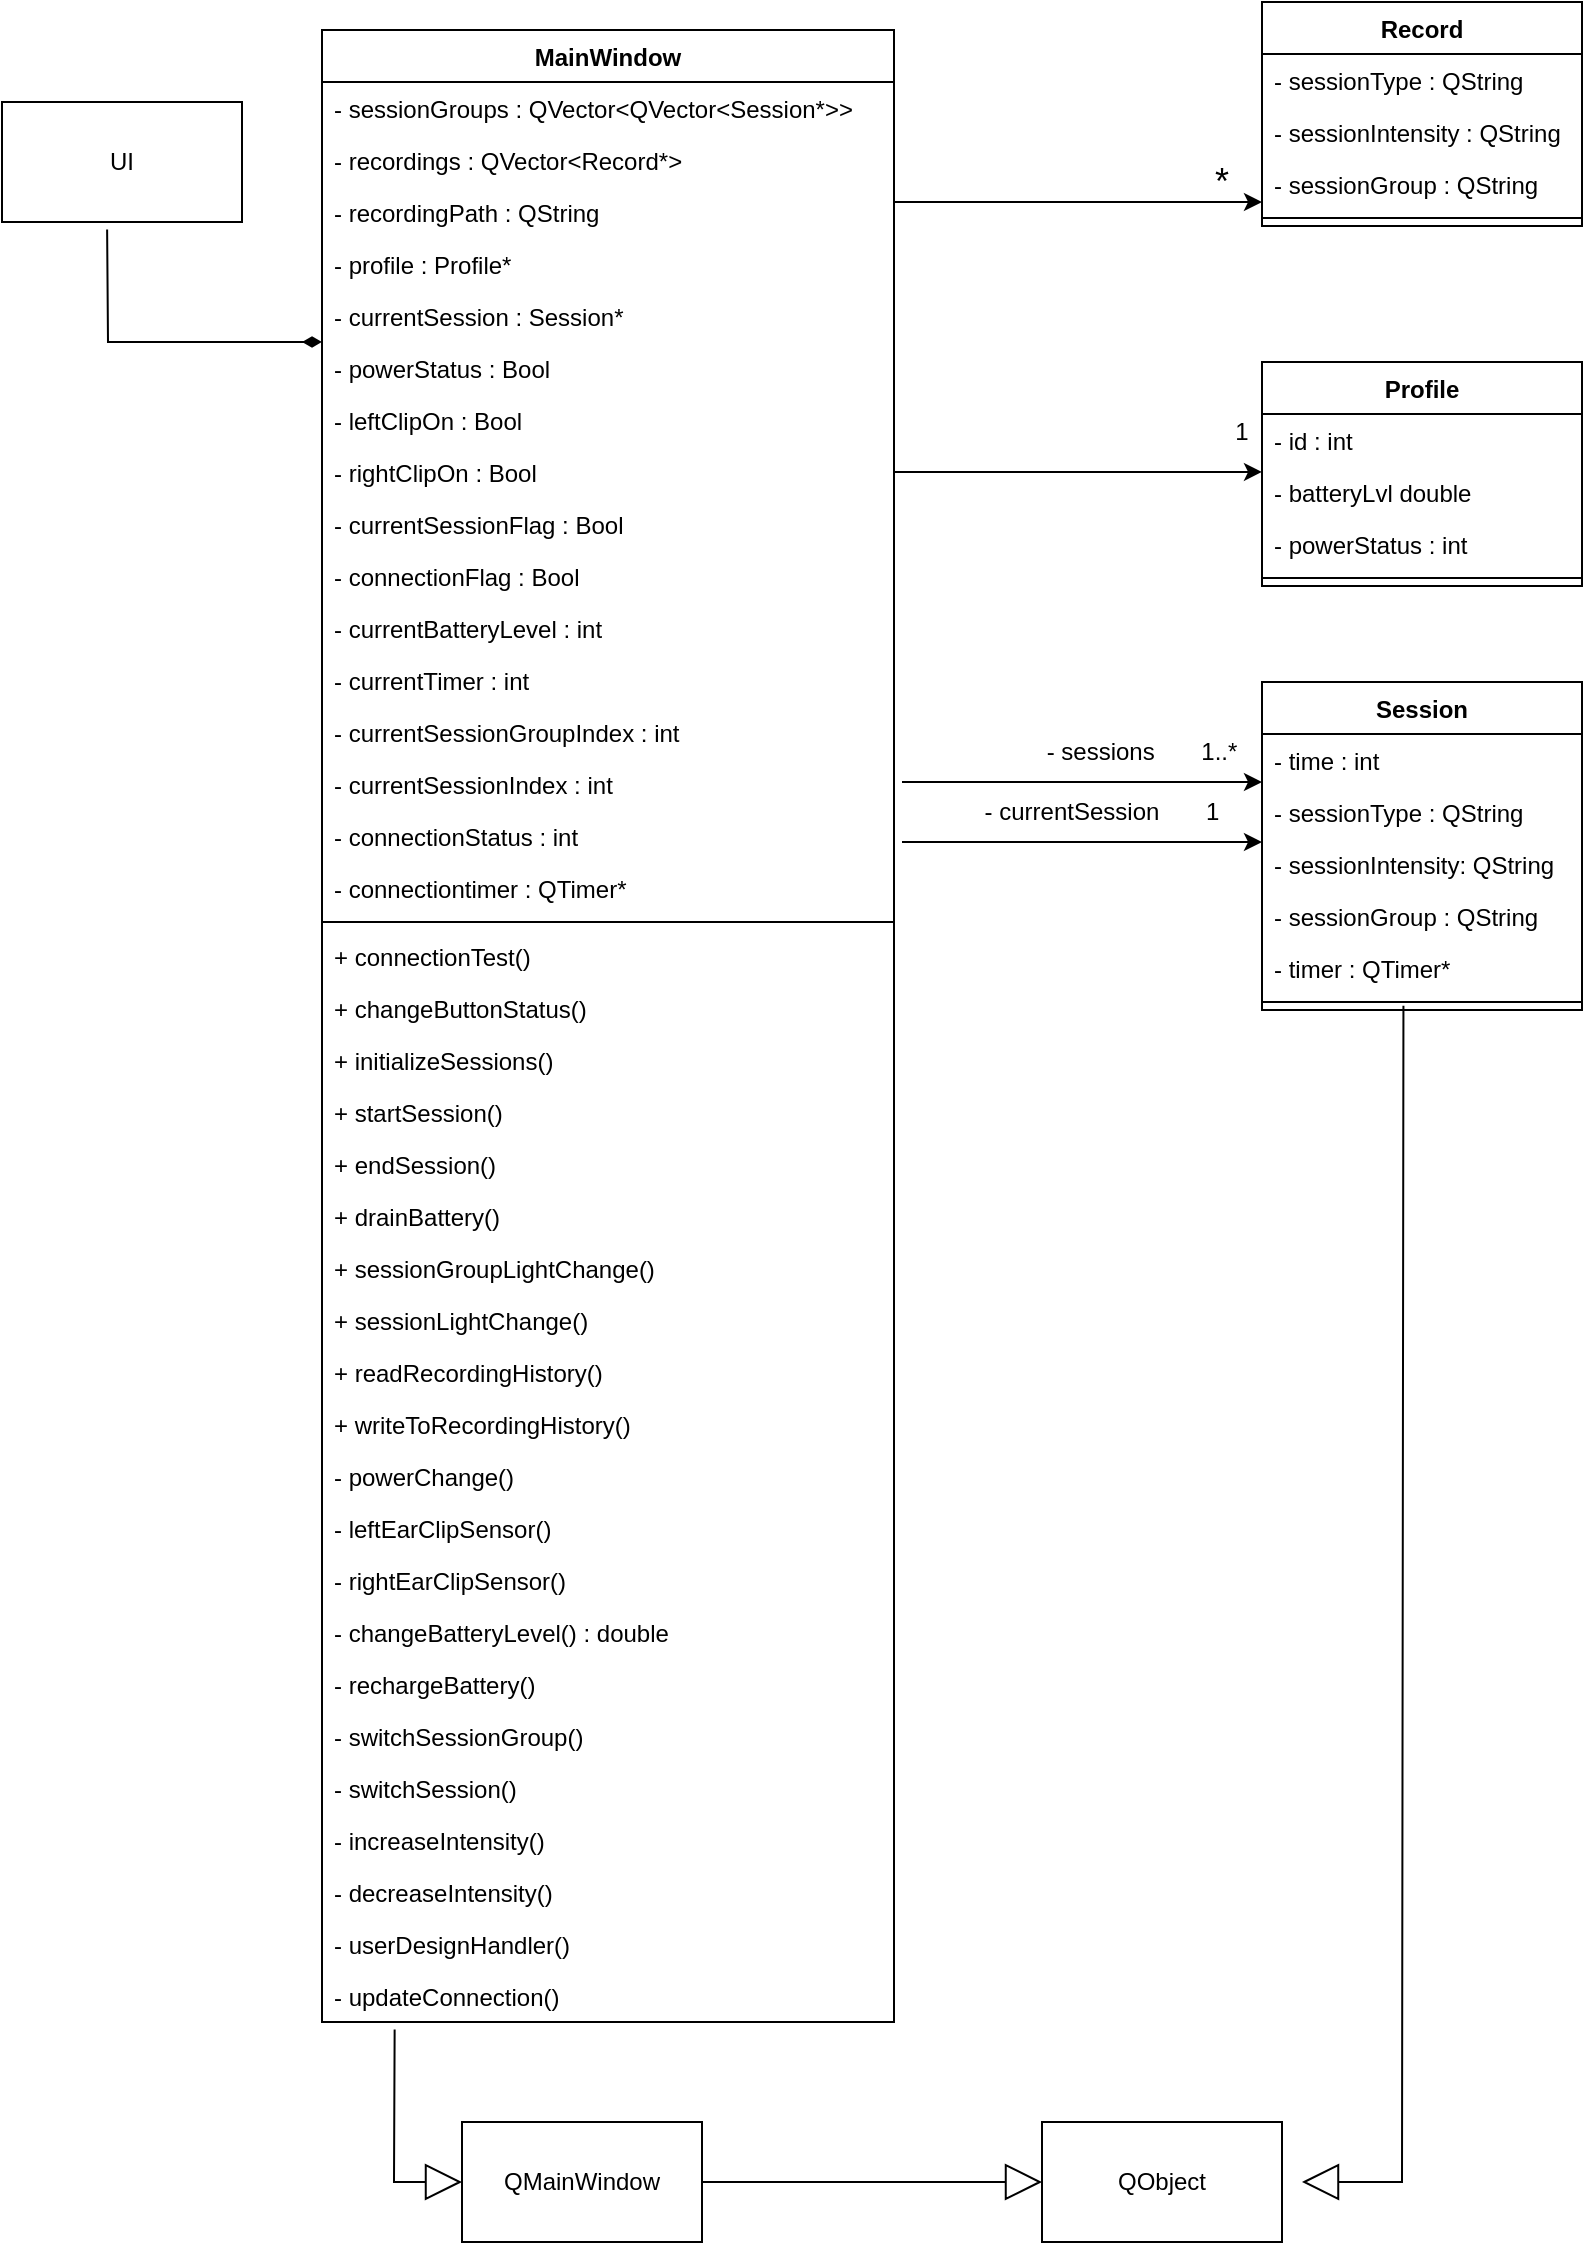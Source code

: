 <mxfile version="17.4.1" type="device"><diagram id="C5RBs43oDa-KdzZeNtuy" name="Page-1"><mxGraphModel dx="1248" dy="706" grid="1" gridSize="10" guides="1" tooltips="1" connect="1" arrows="1" fold="1" page="1" pageScale="1" pageWidth="827" pageHeight="1169" math="0" shadow="0"><root><mxCell id="WIyWlLk6GJQsqaUBKTNV-0"/><mxCell id="WIyWlLk6GJQsqaUBKTNV-1" parent="WIyWlLk6GJQsqaUBKTNV-0"/><mxCell id="Naioe_q47srG25UCUMaw-0" value="Profile" style="swimlane;fontStyle=1;align=center;verticalAlign=top;childLayout=stackLayout;horizontal=1;startSize=26;horizontalStack=0;resizeParent=1;resizeParentMax=0;resizeLast=0;collapsible=1;marginBottom=0;" parent="WIyWlLk6GJQsqaUBKTNV-1" vertex="1"><mxGeometry x="650" y="200" width="160" height="112" as="geometry"/></mxCell><mxCell id="Naioe_q47srG25UCUMaw-20" value="- id : int" style="text;strokeColor=none;fillColor=none;align=left;verticalAlign=top;spacingLeft=4;spacingRight=4;overflow=hidden;rotatable=0;points=[[0,0.5],[1,0.5]];portConstraint=eastwest;" parent="Naioe_q47srG25UCUMaw-0" vertex="1"><mxGeometry y="26" width="160" height="26" as="geometry"/></mxCell><mxCell id="Naioe_q47srG25UCUMaw-21" value="- batteryLvl double" style="text;strokeColor=none;fillColor=none;align=left;verticalAlign=top;spacingLeft=4;spacingRight=4;overflow=hidden;rotatable=0;points=[[0,0.5],[1,0.5]];portConstraint=eastwest;" parent="Naioe_q47srG25UCUMaw-0" vertex="1"><mxGeometry y="52" width="160" height="26" as="geometry"/></mxCell><mxCell id="Naioe_q47srG25UCUMaw-1" value="- powerStatus : int" style="text;strokeColor=none;fillColor=none;align=left;verticalAlign=top;spacingLeft=4;spacingRight=4;overflow=hidden;rotatable=0;points=[[0,0.5],[1,0.5]];portConstraint=eastwest;" parent="Naioe_q47srG25UCUMaw-0" vertex="1"><mxGeometry y="78" width="160" height="26" as="geometry"/></mxCell><mxCell id="Naioe_q47srG25UCUMaw-2" value="" style="line;strokeWidth=1;fillColor=none;align=left;verticalAlign=middle;spacingTop=-1;spacingLeft=3;spacingRight=3;rotatable=0;labelPosition=right;points=[];portConstraint=eastwest;" parent="Naioe_q47srG25UCUMaw-0" vertex="1"><mxGeometry y="104" width="160" height="8" as="geometry"/></mxCell><mxCell id="Naioe_q47srG25UCUMaw-4" value="Record" style="swimlane;fontStyle=1;align=center;verticalAlign=top;childLayout=stackLayout;horizontal=1;startSize=26;horizontalStack=0;resizeParent=1;resizeParentMax=0;resizeLast=0;collapsible=1;marginBottom=0;" parent="WIyWlLk6GJQsqaUBKTNV-1" vertex="1"><mxGeometry x="650" y="20" width="160" height="112" as="geometry"/></mxCell><mxCell id="Naioe_q47srG25UCUMaw-23" value="- sessionType : QString" style="text;strokeColor=none;fillColor=none;align=left;verticalAlign=top;spacingLeft=4;spacingRight=4;overflow=hidden;rotatable=0;points=[[0,0.5],[1,0.5]];portConstraint=eastwest;" parent="Naioe_q47srG25UCUMaw-4" vertex="1"><mxGeometry y="26" width="160" height="26" as="geometry"/></mxCell><mxCell id="Naioe_q47srG25UCUMaw-22" value="- sessionIntensity : QString" style="text;strokeColor=none;fillColor=none;align=left;verticalAlign=top;spacingLeft=4;spacingRight=4;overflow=hidden;rotatable=0;points=[[0,0.5],[1,0.5]];portConstraint=eastwest;" parent="Naioe_q47srG25UCUMaw-4" vertex="1"><mxGeometry y="52" width="160" height="26" as="geometry"/></mxCell><mxCell id="Naioe_q47srG25UCUMaw-5" value="- sessionGroup : QString" style="text;strokeColor=none;fillColor=none;align=left;verticalAlign=top;spacingLeft=4;spacingRight=4;overflow=hidden;rotatable=0;points=[[0,0.5],[1,0.5]];portConstraint=eastwest;" parent="Naioe_q47srG25UCUMaw-4" vertex="1"><mxGeometry y="78" width="160" height="26" as="geometry"/></mxCell><mxCell id="Naioe_q47srG25UCUMaw-6" value="" style="line;strokeWidth=1;fillColor=none;align=left;verticalAlign=middle;spacingTop=-1;spacingLeft=3;spacingRight=3;rotatable=0;labelPosition=right;points=[];portConstraint=eastwest;" parent="Naioe_q47srG25UCUMaw-4" vertex="1"><mxGeometry y="104" width="160" height="8" as="geometry"/></mxCell><mxCell id="Naioe_q47srG25UCUMaw-12" value="Session" style="swimlane;fontStyle=1;align=center;verticalAlign=top;childLayout=stackLayout;horizontal=1;startSize=26;horizontalStack=0;resizeParent=1;resizeParentMax=0;resizeLast=0;collapsible=1;marginBottom=0;" parent="WIyWlLk6GJQsqaUBKTNV-1" vertex="1"><mxGeometry x="650" y="360" width="160" height="164" as="geometry"/></mxCell><mxCell id="Naioe_q47srG25UCUMaw-13" value="- time : int" style="text;strokeColor=none;fillColor=none;align=left;verticalAlign=top;spacingLeft=4;spacingRight=4;overflow=hidden;rotatable=0;points=[[0,0.5],[1,0.5]];portConstraint=eastwest;" parent="Naioe_q47srG25UCUMaw-12" vertex="1"><mxGeometry y="26" width="160" height="26" as="geometry"/></mxCell><mxCell id="Naioe_q47srG25UCUMaw-16" value="- sessionType : QString" style="text;strokeColor=none;fillColor=none;align=left;verticalAlign=top;spacingLeft=4;spacingRight=4;overflow=hidden;rotatable=0;points=[[0,0.5],[1,0.5]];portConstraint=eastwest;" parent="Naioe_q47srG25UCUMaw-12" vertex="1"><mxGeometry y="52" width="160" height="26" as="geometry"/></mxCell><mxCell id="Naioe_q47srG25UCUMaw-18" value="- sessionIntensity: QString" style="text;strokeColor=none;fillColor=none;align=left;verticalAlign=top;spacingLeft=4;spacingRight=4;overflow=hidden;rotatable=0;points=[[0,0.5],[1,0.5]];portConstraint=eastwest;" parent="Naioe_q47srG25UCUMaw-12" vertex="1"><mxGeometry y="78" width="160" height="26" as="geometry"/></mxCell><mxCell id="Naioe_q47srG25UCUMaw-17" value="- sessionGroup : QString" style="text;strokeColor=none;fillColor=none;align=left;verticalAlign=top;spacingLeft=4;spacingRight=4;overflow=hidden;rotatable=0;points=[[0,0.5],[1,0.5]];portConstraint=eastwest;" parent="Naioe_q47srG25UCUMaw-12" vertex="1"><mxGeometry y="104" width="160" height="26" as="geometry"/></mxCell><mxCell id="Naioe_q47srG25UCUMaw-19" value="- timer : QTimer*" style="text;strokeColor=none;fillColor=none;align=left;verticalAlign=top;spacingLeft=4;spacingRight=4;overflow=hidden;rotatable=0;points=[[0,0.5],[1,0.5]];portConstraint=eastwest;" parent="Naioe_q47srG25UCUMaw-12" vertex="1"><mxGeometry y="130" width="160" height="26" as="geometry"/></mxCell><mxCell id="Naioe_q47srG25UCUMaw-14" value="" style="line;strokeWidth=1;fillColor=none;align=left;verticalAlign=middle;spacingTop=-1;spacingLeft=3;spacingRight=3;rotatable=0;labelPosition=right;points=[];portConstraint=eastwest;" parent="Naioe_q47srG25UCUMaw-12" vertex="1"><mxGeometry y="156" width="160" height="8" as="geometry"/></mxCell><mxCell id="Naioe_q47srG25UCUMaw-24" value="MainWindow" style="swimlane;fontStyle=1;align=center;verticalAlign=top;childLayout=stackLayout;horizontal=1;startSize=26;horizontalStack=0;resizeParent=1;resizeParentMax=0;resizeLast=0;collapsible=1;marginBottom=0;" parent="WIyWlLk6GJQsqaUBKTNV-1" vertex="1"><mxGeometry x="180" y="34" width="286" height="996" as="geometry"/></mxCell><mxCell id="Naioe_q47srG25UCUMaw-28" value="- sessionGroups : QVector&lt;QVector&lt;Session*&gt;&gt;" style="text;strokeColor=none;fillColor=none;align=left;verticalAlign=top;spacingLeft=4;spacingRight=4;overflow=hidden;rotatable=0;points=[[0,0.5],[1,0.5]];portConstraint=eastwest;" parent="Naioe_q47srG25UCUMaw-24" vertex="1"><mxGeometry y="26" width="286" height="26" as="geometry"/></mxCell><mxCell id="ZZ2dwi1CHk1Kim4pY67Q-14" value="- recordings : QVector&lt;Record*&gt;" style="text;strokeColor=none;fillColor=none;align=left;verticalAlign=top;spacingLeft=4;spacingRight=4;overflow=hidden;rotatable=0;points=[[0,0.5],[1,0.5]];portConstraint=eastwest;" vertex="1" parent="Naioe_q47srG25UCUMaw-24"><mxGeometry y="52" width="286" height="26" as="geometry"/></mxCell><mxCell id="ZZ2dwi1CHk1Kim4pY67Q-15" value="- recordingPath : QString" style="text;strokeColor=none;fillColor=none;align=left;verticalAlign=top;spacingLeft=4;spacingRight=4;overflow=hidden;rotatable=0;points=[[0,0.5],[1,0.5]];portConstraint=eastwest;" vertex="1" parent="Naioe_q47srG25UCUMaw-24"><mxGeometry y="78" width="286" height="26" as="geometry"/></mxCell><mxCell id="ZZ2dwi1CHk1Kim4pY67Q-18" value="- profile : Profile* " style="text;strokeColor=none;fillColor=none;align=left;verticalAlign=top;spacingLeft=4;spacingRight=4;overflow=hidden;rotatable=0;points=[[0,0.5],[1,0.5]];portConstraint=eastwest;" vertex="1" parent="Naioe_q47srG25UCUMaw-24"><mxGeometry y="104" width="286" height="26" as="geometry"/></mxCell><mxCell id="ZZ2dwi1CHk1Kim4pY67Q-27" value="- currentSession : Session*" style="text;strokeColor=none;fillColor=none;align=left;verticalAlign=top;spacingLeft=4;spacingRight=4;overflow=hidden;rotatable=0;points=[[0,0.5],[1,0.5]];portConstraint=eastwest;" vertex="1" parent="Naioe_q47srG25UCUMaw-24"><mxGeometry y="130" width="286" height="26" as="geometry"/></mxCell><mxCell id="ZZ2dwi1CHk1Kim4pY67Q-23" value="- powerStatus : Bool" style="text;strokeColor=none;fillColor=none;align=left;verticalAlign=top;spacingLeft=4;spacingRight=4;overflow=hidden;rotatable=0;points=[[0,0.5],[1,0.5]];portConstraint=eastwest;" vertex="1" parent="Naioe_q47srG25UCUMaw-24"><mxGeometry y="156" width="286" height="26" as="geometry"/></mxCell><mxCell id="ZZ2dwi1CHk1Kim4pY67Q-25" value="- leftClipOn : Bool" style="text;strokeColor=none;fillColor=none;align=left;verticalAlign=top;spacingLeft=4;spacingRight=4;overflow=hidden;rotatable=0;points=[[0,0.5],[1,0.5]];portConstraint=eastwest;" vertex="1" parent="Naioe_q47srG25UCUMaw-24"><mxGeometry y="182" width="286" height="26" as="geometry"/></mxCell><mxCell id="ZZ2dwi1CHk1Kim4pY67Q-26" value="- rightClipOn : Bool" style="text;strokeColor=none;fillColor=none;align=left;verticalAlign=top;spacingLeft=4;spacingRight=4;overflow=hidden;rotatable=0;points=[[0,0.5],[1,0.5]];portConstraint=eastwest;" vertex="1" parent="Naioe_q47srG25UCUMaw-24"><mxGeometry y="208" width="286" height="26" as="geometry"/></mxCell><mxCell id="ZZ2dwi1CHk1Kim4pY67Q-24" value="- currentSessionFlag : Bool" style="text;strokeColor=none;fillColor=none;align=left;verticalAlign=top;spacingLeft=4;spacingRight=4;overflow=hidden;rotatable=0;points=[[0,0.5],[1,0.5]];portConstraint=eastwest;" vertex="1" parent="Naioe_q47srG25UCUMaw-24"><mxGeometry y="234" width="286" height="26" as="geometry"/></mxCell><mxCell id="ZZ2dwi1CHk1Kim4pY67Q-22" value="- connectionFlag : Bool" style="text;strokeColor=none;fillColor=none;align=left;verticalAlign=top;spacingLeft=4;spacingRight=4;overflow=hidden;rotatable=0;points=[[0,0.5],[1,0.5]];portConstraint=eastwest;" vertex="1" parent="Naioe_q47srG25UCUMaw-24"><mxGeometry y="260" width="286" height="26" as="geometry"/></mxCell><mxCell id="ZZ2dwi1CHk1Kim4pY67Q-21" value="- currentBatteryLevel : int" style="text;strokeColor=none;fillColor=none;align=left;verticalAlign=top;spacingLeft=4;spacingRight=4;overflow=hidden;rotatable=0;points=[[0,0.5],[1,0.5]];portConstraint=eastwest;" vertex="1" parent="Naioe_q47srG25UCUMaw-24"><mxGeometry y="286" width="286" height="26" as="geometry"/></mxCell><mxCell id="ZZ2dwi1CHk1Kim4pY67Q-19" value="- currentTimer : int" style="text;strokeColor=none;fillColor=none;align=left;verticalAlign=top;spacingLeft=4;spacingRight=4;overflow=hidden;rotatable=0;points=[[0,0.5],[1,0.5]];portConstraint=eastwest;" vertex="1" parent="Naioe_q47srG25UCUMaw-24"><mxGeometry y="312" width="286" height="26" as="geometry"/></mxCell><mxCell id="ZZ2dwi1CHk1Kim4pY67Q-17" value="- currentSessionGroupIndex : int" style="text;strokeColor=none;fillColor=none;align=left;verticalAlign=top;spacingLeft=4;spacingRight=4;overflow=hidden;rotatable=0;points=[[0,0.5],[1,0.5]];portConstraint=eastwest;" vertex="1" parent="Naioe_q47srG25UCUMaw-24"><mxGeometry y="338" width="286" height="26" as="geometry"/></mxCell><mxCell id="ZZ2dwi1CHk1Kim4pY67Q-16" value="- currentSessionIndex : int" style="text;strokeColor=none;fillColor=none;align=left;verticalAlign=top;spacingLeft=4;spacingRight=4;overflow=hidden;rotatable=0;points=[[0,0.5],[1,0.5]];portConstraint=eastwest;" vertex="1" parent="Naioe_q47srG25UCUMaw-24"><mxGeometry y="364" width="286" height="26" as="geometry"/></mxCell><mxCell id="ZZ2dwi1CHk1Kim4pY67Q-20" value="- connectionStatus : int" style="text;strokeColor=none;fillColor=none;align=left;verticalAlign=top;spacingLeft=4;spacingRight=4;overflow=hidden;rotatable=0;points=[[0,0.5],[1,0.5]];portConstraint=eastwest;" vertex="1" parent="Naioe_q47srG25UCUMaw-24"><mxGeometry y="390" width="286" height="26" as="geometry"/></mxCell><mxCell id="ZZ2dwi1CHk1Kim4pY67Q-28" value="- connectiontimer : QTimer*" style="text;strokeColor=none;fillColor=none;align=left;verticalAlign=top;spacingLeft=4;spacingRight=4;overflow=hidden;rotatable=0;points=[[0,0.5],[1,0.5]];portConstraint=eastwest;" vertex="1" parent="Naioe_q47srG25UCUMaw-24"><mxGeometry y="416" width="286" height="26" as="geometry"/></mxCell><mxCell id="Naioe_q47srG25UCUMaw-26" value="" style="line;strokeWidth=1;fillColor=none;align=left;verticalAlign=middle;spacingTop=-1;spacingLeft=3;spacingRight=3;rotatable=0;labelPosition=right;points=[];portConstraint=eastwest;" parent="Naioe_q47srG25UCUMaw-24" vertex="1"><mxGeometry y="442" width="286" height="8" as="geometry"/></mxCell><mxCell id="Naioe_q47srG25UCUMaw-30" value="+ connectionTest()" style="text;strokeColor=none;fillColor=none;align=left;verticalAlign=top;spacingLeft=4;spacingRight=4;overflow=hidden;rotatable=0;points=[[0,0.5],[1,0.5]];portConstraint=eastwest;" parent="Naioe_q47srG25UCUMaw-24" vertex="1"><mxGeometry y="450" width="286" height="26" as="geometry"/></mxCell><mxCell id="Naioe_q47srG25UCUMaw-29" value="+ changeButtonStatus()" style="text;strokeColor=none;fillColor=none;align=left;verticalAlign=top;spacingLeft=4;spacingRight=4;overflow=hidden;rotatable=0;points=[[0,0.5],[1,0.5]];portConstraint=eastwest;" parent="Naioe_q47srG25UCUMaw-24" vertex="1"><mxGeometry y="476" width="286" height="26" as="geometry"/></mxCell><mxCell id="Naioe_q47srG25UCUMaw-32" value="+ initializeSessions()" style="text;strokeColor=none;fillColor=none;align=left;verticalAlign=top;spacingLeft=4;spacingRight=4;overflow=hidden;rotatable=0;points=[[0,0.5],[1,0.5]];portConstraint=eastwest;" parent="Naioe_q47srG25UCUMaw-24" vertex="1"><mxGeometry y="502" width="286" height="26" as="geometry"/></mxCell><mxCell id="Naioe_q47srG25UCUMaw-31" value="+ startSession()" style="text;strokeColor=none;fillColor=none;align=left;verticalAlign=top;spacingLeft=4;spacingRight=4;overflow=hidden;rotatable=0;points=[[0,0.5],[1,0.5]];portConstraint=eastwest;" parent="Naioe_q47srG25UCUMaw-24" vertex="1"><mxGeometry y="528" width="286" height="26" as="geometry"/></mxCell><mxCell id="Naioe_q47srG25UCUMaw-33" value="+ endSession()" style="text;strokeColor=none;fillColor=none;align=left;verticalAlign=top;spacingLeft=4;spacingRight=4;overflow=hidden;rotatable=0;points=[[0,0.5],[1,0.5]];portConstraint=eastwest;" parent="Naioe_q47srG25UCUMaw-24" vertex="1"><mxGeometry y="554" width="286" height="26" as="geometry"/></mxCell><mxCell id="Naioe_q47srG25UCUMaw-35" value="+ drainBattery()" style="text;strokeColor=none;fillColor=none;align=left;verticalAlign=top;spacingLeft=4;spacingRight=4;overflow=hidden;rotatable=0;points=[[0,0.5],[1,0.5]];portConstraint=eastwest;" parent="Naioe_q47srG25UCUMaw-24" vertex="1"><mxGeometry y="580" width="286" height="26" as="geometry"/></mxCell><mxCell id="Naioe_q47srG25UCUMaw-34" value="+ sessionGroupLightChange()" style="text;strokeColor=none;fillColor=none;align=left;verticalAlign=top;spacingLeft=4;spacingRight=4;overflow=hidden;rotatable=0;points=[[0,0.5],[1,0.5]];portConstraint=eastwest;" parent="Naioe_q47srG25UCUMaw-24" vertex="1"><mxGeometry y="606" width="286" height="26" as="geometry"/></mxCell><mxCell id="Naioe_q47srG25UCUMaw-44" value="+ sessionLightChange()" style="text;strokeColor=none;fillColor=none;align=left;verticalAlign=top;spacingLeft=4;spacingRight=4;overflow=hidden;rotatable=0;points=[[0,0.5],[1,0.5]];portConstraint=eastwest;" parent="Naioe_q47srG25UCUMaw-24" vertex="1"><mxGeometry y="632" width="286" height="26" as="geometry"/></mxCell><mxCell id="ZZ2dwi1CHk1Kim4pY67Q-1" value="+ readRecordingHistory()" style="text;strokeColor=none;fillColor=none;align=left;verticalAlign=top;spacingLeft=4;spacingRight=4;overflow=hidden;rotatable=0;points=[[0,0.5],[1,0.5]];portConstraint=eastwest;" vertex="1" parent="Naioe_q47srG25UCUMaw-24"><mxGeometry y="658" width="286" height="26" as="geometry"/></mxCell><mxCell id="ZZ2dwi1CHk1Kim4pY67Q-2" value="+ writeToRecordingHistory()" style="text;strokeColor=none;fillColor=none;align=left;verticalAlign=top;spacingLeft=4;spacingRight=4;overflow=hidden;rotatable=0;points=[[0,0.5],[1,0.5]];portConstraint=eastwest;" vertex="1" parent="Naioe_q47srG25UCUMaw-24"><mxGeometry y="684" width="286" height="26" as="geometry"/></mxCell><mxCell id="Naioe_q47srG25UCUMaw-27" value="- powerChange()" style="text;strokeColor=none;fillColor=none;align=left;verticalAlign=top;spacingLeft=4;spacingRight=4;overflow=hidden;rotatable=0;points=[[0,0.5],[1,0.5]];portConstraint=eastwest;" parent="Naioe_q47srG25UCUMaw-24" vertex="1"><mxGeometry y="710" width="286" height="26" as="geometry"/></mxCell><mxCell id="ZZ2dwi1CHk1Kim4pY67Q-3" value="- leftEarClipSensor()" style="text;strokeColor=none;fillColor=none;align=left;verticalAlign=top;spacingLeft=4;spacingRight=4;overflow=hidden;rotatable=0;points=[[0,0.5],[1,0.5]];portConstraint=eastwest;" vertex="1" parent="Naioe_q47srG25UCUMaw-24"><mxGeometry y="736" width="286" height="26" as="geometry"/></mxCell><mxCell id="ZZ2dwi1CHk1Kim4pY67Q-4" value="- rightEarClipSensor()" style="text;strokeColor=none;fillColor=none;align=left;verticalAlign=top;spacingLeft=4;spacingRight=4;overflow=hidden;rotatable=0;points=[[0,0.5],[1,0.5]];portConstraint=eastwest;" vertex="1" parent="Naioe_q47srG25UCUMaw-24"><mxGeometry y="762" width="286" height="26" as="geometry"/></mxCell><mxCell id="ZZ2dwi1CHk1Kim4pY67Q-5" value="- changeBatteryLevel() : double" style="text;strokeColor=none;fillColor=none;align=left;verticalAlign=top;spacingLeft=4;spacingRight=4;overflow=hidden;rotatable=0;points=[[0,0.5],[1,0.5]];portConstraint=eastwest;" vertex="1" parent="Naioe_q47srG25UCUMaw-24"><mxGeometry y="788" width="286" height="26" as="geometry"/></mxCell><mxCell id="ZZ2dwi1CHk1Kim4pY67Q-6" value="- rechargeBattery()" style="text;strokeColor=none;fillColor=none;align=left;verticalAlign=top;spacingLeft=4;spacingRight=4;overflow=hidden;rotatable=0;points=[[0,0.5],[1,0.5]];portConstraint=eastwest;" vertex="1" parent="Naioe_q47srG25UCUMaw-24"><mxGeometry y="814" width="286" height="26" as="geometry"/></mxCell><mxCell id="ZZ2dwi1CHk1Kim4pY67Q-7" value="- switchSessionGroup()" style="text;strokeColor=none;fillColor=none;align=left;verticalAlign=top;spacingLeft=4;spacingRight=4;overflow=hidden;rotatable=0;points=[[0,0.5],[1,0.5]];portConstraint=eastwest;" vertex="1" parent="Naioe_q47srG25UCUMaw-24"><mxGeometry y="840" width="286" height="26" as="geometry"/></mxCell><mxCell id="ZZ2dwi1CHk1Kim4pY67Q-13" value="- switchSession()" style="text;strokeColor=none;fillColor=none;align=left;verticalAlign=top;spacingLeft=4;spacingRight=4;overflow=hidden;rotatable=0;points=[[0,0.5],[1,0.5]];portConstraint=eastwest;" vertex="1" parent="Naioe_q47srG25UCUMaw-24"><mxGeometry y="866" width="286" height="26" as="geometry"/></mxCell><mxCell id="ZZ2dwi1CHk1Kim4pY67Q-11" value="- increaseIntensity()" style="text;strokeColor=none;fillColor=none;align=left;verticalAlign=top;spacingLeft=4;spacingRight=4;overflow=hidden;rotatable=0;points=[[0,0.5],[1,0.5]];portConstraint=eastwest;" vertex="1" parent="Naioe_q47srG25UCUMaw-24"><mxGeometry y="892" width="286" height="26" as="geometry"/></mxCell><mxCell id="ZZ2dwi1CHk1Kim4pY67Q-10" value="- decreaseIntensity()" style="text;strokeColor=none;fillColor=none;align=left;verticalAlign=top;spacingLeft=4;spacingRight=4;overflow=hidden;rotatable=0;points=[[0,0.5],[1,0.5]];portConstraint=eastwest;" vertex="1" parent="Naioe_q47srG25UCUMaw-24"><mxGeometry y="918" width="286" height="26" as="geometry"/></mxCell><mxCell id="ZZ2dwi1CHk1Kim4pY67Q-9" value="- userDesignHandler()" style="text;strokeColor=none;fillColor=none;align=left;verticalAlign=top;spacingLeft=4;spacingRight=4;overflow=hidden;rotatable=0;points=[[0,0.5],[1,0.5]];portConstraint=eastwest;" vertex="1" parent="Naioe_q47srG25UCUMaw-24"><mxGeometry y="944" width="286" height="26" as="geometry"/></mxCell><mxCell id="ZZ2dwi1CHk1Kim4pY67Q-12" value="- updateConnection()" style="text;strokeColor=none;fillColor=none;align=left;verticalAlign=top;spacingLeft=4;spacingRight=4;overflow=hidden;rotatable=0;points=[[0,0.5],[1,0.5]];portConstraint=eastwest;" vertex="1" parent="Naioe_q47srG25UCUMaw-24"><mxGeometry y="970" width="286" height="26" as="geometry"/></mxCell><mxCell id="Naioe_q47srG25UCUMaw-36" value="" style="endArrow=classic;html=1;rounded=0;entryX=0;entryY=0.077;entryDx=0;entryDy=0;entryPerimeter=0;" parent="WIyWlLk6GJQsqaUBKTNV-1" target="Naioe_q47srG25UCUMaw-18" edge="1"><mxGeometry width="50" height="50" relative="1" as="geometry"><mxPoint x="470" y="440" as="sourcePoint"/><mxPoint x="540" y="420" as="targetPoint"/></mxGeometry></mxCell><mxCell id="Naioe_q47srG25UCUMaw-38" value="1" style="text;html=1;strokeColor=none;fillColor=none;align=center;verticalAlign=middle;whiteSpace=wrap;rounded=0;" parent="WIyWlLk6GJQsqaUBKTNV-1" vertex="1"><mxGeometry x="560" y="220" width="160" height="30" as="geometry"/></mxCell><mxCell id="Naioe_q47srG25UCUMaw-39" value="" style="endArrow=classic;html=1;rounded=0;exitX=1;exitY=0.5;exitDx=0;exitDy=0;entryX=0;entryY=0.115;entryDx=0;entryDy=0;entryPerimeter=0;" parent="WIyWlLk6GJQsqaUBKTNV-1" target="Naioe_q47srG25UCUMaw-21" edge="1" source="ZZ2dwi1CHk1Kim4pY67Q-26"><mxGeometry width="50" height="50" relative="1" as="geometry"><mxPoint x="574.32" y="260" as="sourcePoint"/><mxPoint x="990" y="266" as="targetPoint"/></mxGeometry></mxCell><mxCell id="Naioe_q47srG25UCUMaw-40" value="" style="endArrow=classic;html=1;rounded=0;" parent="WIyWlLk6GJQsqaUBKTNV-1" edge="1"><mxGeometry width="50" height="50" relative="1" as="geometry"><mxPoint x="466" y="120" as="sourcePoint"/><mxPoint x="650" y="120" as="targetPoint"/></mxGeometry></mxCell><mxCell id="Naioe_q47srG25UCUMaw-41" value="UI" style="rounded=0;whiteSpace=wrap;html=1;" parent="WIyWlLk6GJQsqaUBKTNV-1" vertex="1"><mxGeometry x="20" y="70" width="120" height="60" as="geometry"/></mxCell><mxCell id="Naioe_q47srG25UCUMaw-43" value="" style="endArrow=diamondThin;endFill=1;endSize=7;html=1;rounded=0;exitX=0.438;exitY=1.062;exitDx=0;exitDy=0;exitPerimeter=0;" parent="WIyWlLk6GJQsqaUBKTNV-1" edge="1" source="Naioe_q47srG25UCUMaw-41"><mxGeometry width="160" relative="1" as="geometry"><mxPoint x="70" y="188" as="sourcePoint"/><mxPoint x="180" y="190" as="targetPoint"/><Array as="points"><mxPoint x="73" y="190"/></Array></mxGeometry></mxCell><mxCell id="Naioe_q47srG25UCUMaw-47" value="&lt;font style=&quot;font-size: 18px&quot;&gt;*&lt;/font&gt;" style="text;html=1;strokeColor=none;fillColor=none;align=center;verticalAlign=middle;whiteSpace=wrap;rounded=0;strokeWidth=4;" parent="WIyWlLk6GJQsqaUBKTNV-1" vertex="1"><mxGeometry x="600" y="100" width="60" height="19" as="geometry"/></mxCell><mxCell id="Naioe_q47srG25UCUMaw-37" value="- currentSession&amp;nbsp; &amp;nbsp; &amp;nbsp; &amp;nbsp;1" style="text;html=1;strokeColor=none;fillColor=none;align=center;verticalAlign=middle;whiteSpace=wrap;rounded=0;" parent="WIyWlLk6GJQsqaUBKTNV-1" vertex="1"><mxGeometry x="490" y="410" width="160" height="30" as="geometry"/></mxCell><mxCell id="ZZ2dwi1CHk1Kim4pY67Q-29" value="QMainWindow" style="rounded=0;whiteSpace=wrap;html=1;" vertex="1" parent="WIyWlLk6GJQsqaUBKTNV-1"><mxGeometry x="250" y="1080" width="120" height="60" as="geometry"/></mxCell><mxCell id="ZZ2dwi1CHk1Kim4pY67Q-30" value="QObject" style="rounded=0;whiteSpace=wrap;html=1;" vertex="1" parent="WIyWlLk6GJQsqaUBKTNV-1"><mxGeometry x="540" y="1080" width="120" height="60" as="geometry"/></mxCell><mxCell id="ZZ2dwi1CHk1Kim4pY67Q-32" value="&lt;font color=&quot;#ffffff&quot;&gt;Extends&lt;/font&gt;" style="endArrow=block;endSize=16;endFill=0;html=1;rounded=0;exitX=1;exitY=0.5;exitDx=0;exitDy=0;entryX=0;entryY=0.5;entryDx=0;entryDy=0;" edge="1" parent="WIyWlLk6GJQsqaUBKTNV-1" source="ZZ2dwi1CHk1Kim4pY67Q-29" target="ZZ2dwi1CHk1Kim4pY67Q-30"><mxGeometry x="0.332" y="30" width="160" relative="1" as="geometry"><mxPoint x="380" y="1109.5" as="sourcePoint"/><mxPoint x="530" y="1110" as="targetPoint"/><mxPoint as="offset"/></mxGeometry></mxCell><mxCell id="ZZ2dwi1CHk1Kim4pY67Q-33" value="&lt;font color=&quot;#ffffff&quot;&gt;Extends&lt;/font&gt;" style="endArrow=block;endSize=16;endFill=0;html=1;rounded=0;exitX=0.442;exitY=0.739;exitDx=0;exitDy=0;exitPerimeter=0;" edge="1" parent="WIyWlLk6GJQsqaUBKTNV-1" source="Naioe_q47srG25UCUMaw-14"><mxGeometry x="-0.034" y="-40" width="160" relative="1" as="geometry"><mxPoint x="510" y="880" as="sourcePoint"/><mxPoint x="670" y="1110" as="targetPoint"/><Array as="points"><mxPoint x="720" y="1110"/></Array><mxPoint as="offset"/></mxGeometry></mxCell><mxCell id="ZZ2dwi1CHk1Kim4pY67Q-34" value="&lt;font color=&quot;#ffffff&quot;&gt;Extends&lt;/font&gt;" style="endArrow=block;endSize=16;endFill=0;html=1;rounded=0;exitX=0.127;exitY=1.143;exitDx=0;exitDy=0;exitPerimeter=0;entryX=0;entryY=0.5;entryDx=0;entryDy=0;" edge="1" parent="WIyWlLk6GJQsqaUBKTNV-1" source="ZZ2dwi1CHk1Kim4pY67Q-12" target="ZZ2dwi1CHk1Kim4pY67Q-29"><mxGeometry x="0.293" y="-97" width="160" relative="1" as="geometry"><mxPoint x="520" y="940" as="sourcePoint"/><mxPoint x="216" y="1140" as="targetPoint"/><Array as="points"><mxPoint x="216" y="1110"/></Array><mxPoint as="offset"/></mxGeometry></mxCell><mxCell id="ZZ2dwi1CHk1Kim4pY67Q-36" value="- sessions&amp;nbsp; &amp;nbsp; &amp;nbsp; &amp;nbsp;1..*" style="text;html=1;strokeColor=none;fillColor=none;align=center;verticalAlign=middle;whiteSpace=wrap;rounded=0;" vertex="1" parent="WIyWlLk6GJQsqaUBKTNV-1"><mxGeometry x="510" y="380" width="160" height="30" as="geometry"/></mxCell><mxCell id="ZZ2dwi1CHk1Kim4pY67Q-37" value="" style="endArrow=classic;html=1;rounded=0;entryX=0;entryY=0.077;entryDx=0;entryDy=0;entryPerimeter=0;" edge="1" parent="WIyWlLk6GJQsqaUBKTNV-1"><mxGeometry width="50" height="50" relative="1" as="geometry"><mxPoint x="470" y="410" as="sourcePoint"/><mxPoint x="650" y="410.002" as="targetPoint"/></mxGeometry></mxCell></root></mxGraphModel></diagram></mxfile>